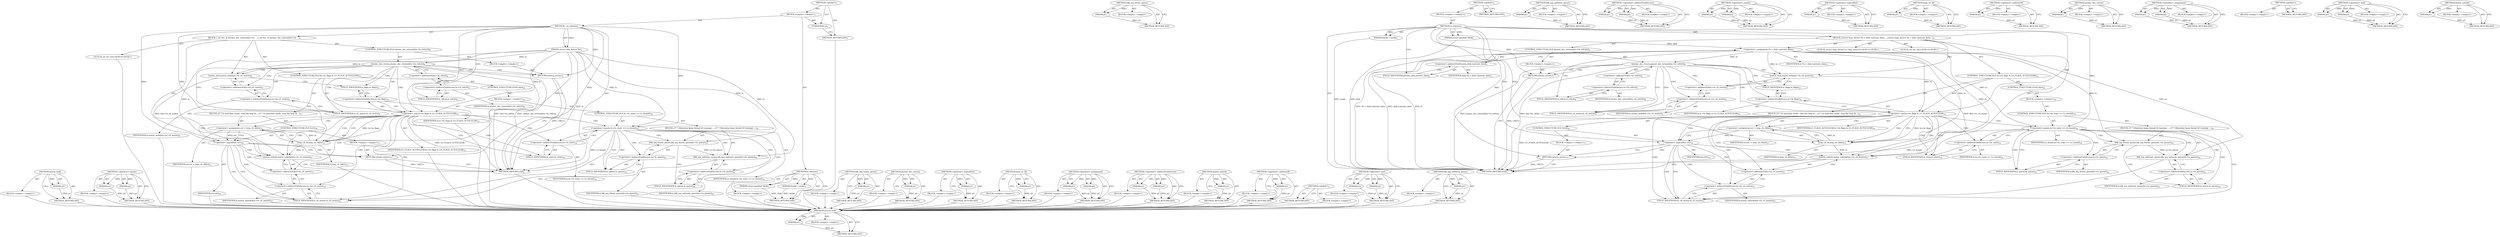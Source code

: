 digraph "blk_mq_unfreeze_queue" {
vulnerable_111 [label=<(METHOD,mutex_lock)>];
vulnerable_112 [label=<(PARAM,p1)>];
vulnerable_113 [label=<(BLOCK,&lt;empty&gt;,&lt;empty&gt;)>];
vulnerable_114 [label=<(METHOD_RETURN,ANY)>];
vulnerable_133 [label=<(METHOD,blk_mq_freeze_queue)>];
vulnerable_134 [label=<(PARAM,p1)>];
vulnerable_135 [label=<(BLOCK,&lt;empty&gt;,&lt;empty&gt;)>];
vulnerable_136 [label=<(METHOD_RETURN,ANY)>];
vulnerable_6 [label=<(METHOD,&lt;global&gt;)<SUB>1</SUB>>];
vulnerable_7 [label=<(BLOCK,&lt;empty&gt;,&lt;empty&gt;)<SUB>1</SUB>>];
vulnerable_8 [label=<(METHOD,lo_release)<SUB>1</SUB>>];
vulnerable_9 [label=<(PARAM,struct gendisk *disk)<SUB>1</SUB>>];
vulnerable_10 [label=<(PARAM,fmode_t mode)<SUB>1</SUB>>];
vulnerable_11 [label=<(BLOCK,{
	struct loop_device *lo = disk-&gt;private_data;...,{
	struct loop_device *lo = disk-&gt;private_data;...)<SUB>2</SUB>>];
vulnerable_12 [label="<(LOCAL,struct loop_device* lo: loop_device*)<SUB>3</SUB>>"];
vulnerable_13 [label=<(&lt;operator&gt;.assignment,*lo = disk-&gt;private_data)<SUB>3</SUB>>];
vulnerable_14 [label=<(IDENTIFIER,lo,*lo = disk-&gt;private_data)<SUB>3</SUB>>];
vulnerable_15 [label=<(&lt;operator&gt;.indirectFieldAccess,disk-&gt;private_data)<SUB>3</SUB>>];
vulnerable_16 [label=<(IDENTIFIER,disk,*lo = disk-&gt;private_data)<SUB>3</SUB>>];
vulnerable_17 [label=<(FIELD_IDENTIFIER,private_data,private_data)<SUB>3</SUB>>];
vulnerable_18 [label="<(LOCAL,int err: int)<SUB>4</SUB>>"];
vulnerable_19 [label=<(CONTROL_STRUCTURE,IF,if (atomic_dec_return(&amp;lo-&gt;lo_refcnt)))<SUB>6</SUB>>];
vulnerable_20 [label=<(atomic_dec_return,atomic_dec_return(&amp;lo-&gt;lo_refcnt))<SUB>6</SUB>>];
vulnerable_21 [label=<(&lt;operator&gt;.addressOf,&amp;lo-&gt;lo_refcnt)<SUB>6</SUB>>];
vulnerable_22 [label=<(&lt;operator&gt;.indirectFieldAccess,lo-&gt;lo_refcnt)<SUB>6</SUB>>];
vulnerable_23 [label=<(IDENTIFIER,lo,atomic_dec_return(&amp;lo-&gt;lo_refcnt))<SUB>6</SUB>>];
vulnerable_24 [label=<(FIELD_IDENTIFIER,lo_refcnt,lo_refcnt)<SUB>6</SUB>>];
vulnerable_25 [label=<(BLOCK,&lt;empty&gt;,&lt;empty&gt;)<SUB>7</SUB>>];
vulnerable_26 [label=<(RETURN,return;,return;)<SUB>7</SUB>>];
vulnerable_27 [label=<(mutex_lock,mutex_lock(&amp;lo-&gt;lo_ctl_mutex))<SUB>9</SUB>>];
vulnerable_28 [label=<(&lt;operator&gt;.addressOf,&amp;lo-&gt;lo_ctl_mutex)<SUB>9</SUB>>];
vulnerable_29 [label=<(&lt;operator&gt;.indirectFieldAccess,lo-&gt;lo_ctl_mutex)<SUB>9</SUB>>];
vulnerable_30 [label=<(IDENTIFIER,lo,mutex_lock(&amp;lo-&gt;lo_ctl_mutex))<SUB>9</SUB>>];
vulnerable_31 [label=<(FIELD_IDENTIFIER,lo_ctl_mutex,lo_ctl_mutex)<SUB>9</SUB>>];
vulnerable_32 [label=<(CONTROL_STRUCTURE,IF,if (lo-&gt;lo_flags &amp; LO_FLAGS_AUTOCLEAR))<SUB>10</SUB>>];
vulnerable_33 [label=<(&lt;operator&gt;.and,lo-&gt;lo_flags &amp; LO_FLAGS_AUTOCLEAR)<SUB>10</SUB>>];
vulnerable_34 [label=<(&lt;operator&gt;.indirectFieldAccess,lo-&gt;lo_flags)<SUB>10</SUB>>];
vulnerable_35 [label=<(IDENTIFIER,lo,lo-&gt;lo_flags &amp; LO_FLAGS_AUTOCLEAR)<SUB>10</SUB>>];
vulnerable_36 [label=<(FIELD_IDENTIFIER,lo_flags,lo_flags)<SUB>10</SUB>>];
vulnerable_37 [label=<(IDENTIFIER,LO_FLAGS_AUTOCLEAR,lo-&gt;lo_flags &amp; LO_FLAGS_AUTOCLEAR)<SUB>10</SUB>>];
vulnerable_38 [label=<(BLOCK,{
		/*
		 * In autoclear mode, stop the loop th...,{
		/*
		 * In autoclear mode, stop the loop th...)<SUB>10</SUB>>];
vulnerable_39 [label=<(&lt;operator&gt;.assignment,err = loop_clr_fd(lo))<SUB>15</SUB>>];
vulnerable_40 [label=<(IDENTIFIER,err,err = loop_clr_fd(lo))<SUB>15</SUB>>];
vulnerable_41 [label=<(loop_clr_fd,loop_clr_fd(lo))<SUB>15</SUB>>];
vulnerable_42 [label=<(IDENTIFIER,lo,loop_clr_fd(lo))<SUB>15</SUB>>];
vulnerable_43 [label=<(CONTROL_STRUCTURE,IF,if (!err))<SUB>16</SUB>>];
vulnerable_44 [label=<(&lt;operator&gt;.logicalNot,!err)<SUB>16</SUB>>];
vulnerable_45 [label=<(IDENTIFIER,err,!err)<SUB>16</SUB>>];
vulnerable_46 [label=<(BLOCK,&lt;empty&gt;,&lt;empty&gt;)<SUB>17</SUB>>];
vulnerable_47 [label=<(RETURN,return;,return;)<SUB>17</SUB>>];
vulnerable_48 [label=<(CONTROL_STRUCTURE,ELSE,else)<SUB>18</SUB>>];
vulnerable_49 [label=<(BLOCK,&lt;empty&gt;,&lt;empty&gt;)<SUB>18</SUB>>];
vulnerable_50 [label=<(CONTROL_STRUCTURE,IF,if (lo-&gt;lo_state == Lo_bound))<SUB>18</SUB>>];
vulnerable_51 [label=<(&lt;operator&gt;.equals,lo-&gt;lo_state == Lo_bound)<SUB>18</SUB>>];
vulnerable_52 [label=<(&lt;operator&gt;.indirectFieldAccess,lo-&gt;lo_state)<SUB>18</SUB>>];
vulnerable_53 [label=<(IDENTIFIER,lo,lo-&gt;lo_state == Lo_bound)<SUB>18</SUB>>];
vulnerable_54 [label=<(FIELD_IDENTIFIER,lo_state,lo_state)<SUB>18</SUB>>];
vulnerable_55 [label=<(IDENTIFIER,Lo_bound,lo-&gt;lo_state == Lo_bound)<SUB>18</SUB>>];
vulnerable_56 [label=<(BLOCK,{
		/*
		 * Otherwise keep thread (if running) ...,{
		/*
		 * Otherwise keep thread (if running) ...)<SUB>18</SUB>>];
vulnerable_57 [label=<(blk_mq_freeze_queue,blk_mq_freeze_queue(lo-&gt;lo_queue))<SUB>23</SUB>>];
vulnerable_58 [label=<(&lt;operator&gt;.indirectFieldAccess,lo-&gt;lo_queue)<SUB>23</SUB>>];
vulnerable_59 [label=<(IDENTIFIER,lo,blk_mq_freeze_queue(lo-&gt;lo_queue))<SUB>23</SUB>>];
vulnerable_60 [label=<(FIELD_IDENTIFIER,lo_queue,lo_queue)<SUB>23</SUB>>];
vulnerable_61 [label=<(blk_mq_unfreeze_queue,blk_mq_unfreeze_queue(lo-&gt;lo_queue))<SUB>24</SUB>>];
vulnerable_62 [label=<(&lt;operator&gt;.indirectFieldAccess,lo-&gt;lo_queue)<SUB>24</SUB>>];
vulnerable_63 [label=<(IDENTIFIER,lo,blk_mq_unfreeze_queue(lo-&gt;lo_queue))<SUB>24</SUB>>];
vulnerable_64 [label=<(FIELD_IDENTIFIER,lo_queue,lo_queue)<SUB>24</SUB>>];
vulnerable_65 [label=<(mutex_unlock,mutex_unlock(&amp;lo-&gt;lo_ctl_mutex))<SUB>27</SUB>>];
vulnerable_66 [label=<(&lt;operator&gt;.addressOf,&amp;lo-&gt;lo_ctl_mutex)<SUB>27</SUB>>];
vulnerable_67 [label=<(&lt;operator&gt;.indirectFieldAccess,lo-&gt;lo_ctl_mutex)<SUB>27</SUB>>];
vulnerable_68 [label=<(IDENTIFIER,lo,mutex_unlock(&amp;lo-&gt;lo_ctl_mutex))<SUB>27</SUB>>];
vulnerable_69 [label=<(FIELD_IDENTIFIER,lo_ctl_mutex,lo_ctl_mutex)<SUB>27</SUB>>];
vulnerable_70 [label=<(METHOD_RETURN,void)<SUB>1</SUB>>];
vulnerable_72 [label=<(METHOD_RETURN,ANY)<SUB>1</SUB>>];
vulnerable_137 [label=<(METHOD,blk_mq_unfreeze_queue)>];
vulnerable_138 [label=<(PARAM,p1)>];
vulnerable_139 [label=<(BLOCK,&lt;empty&gt;,&lt;empty&gt;)>];
vulnerable_140 [label=<(METHOD_RETURN,ANY)>];
vulnerable_98 [label=<(METHOD,&lt;operator&gt;.indirectFieldAccess)>];
vulnerable_99 [label=<(PARAM,p1)>];
vulnerable_100 [label=<(PARAM,p2)>];
vulnerable_101 [label=<(BLOCK,&lt;empty&gt;,&lt;empty&gt;)>];
vulnerable_102 [label=<(METHOD_RETURN,ANY)>];
vulnerable_128 [label=<(METHOD,&lt;operator&gt;.equals)>];
vulnerable_129 [label=<(PARAM,p1)>];
vulnerable_130 [label=<(PARAM,p2)>];
vulnerable_131 [label=<(BLOCK,&lt;empty&gt;,&lt;empty&gt;)>];
vulnerable_132 [label=<(METHOD_RETURN,ANY)>];
vulnerable_124 [label=<(METHOD,&lt;operator&gt;.logicalNot)>];
vulnerable_125 [label=<(PARAM,p1)>];
vulnerable_126 [label=<(BLOCK,&lt;empty&gt;,&lt;empty&gt;)>];
vulnerable_127 [label=<(METHOD_RETURN,ANY)>];
vulnerable_120 [label=<(METHOD,loop_clr_fd)>];
vulnerable_121 [label=<(PARAM,p1)>];
vulnerable_122 [label=<(BLOCK,&lt;empty&gt;,&lt;empty&gt;)>];
vulnerable_123 [label=<(METHOD_RETURN,ANY)>];
vulnerable_107 [label=<(METHOD,&lt;operator&gt;.addressOf)>];
vulnerable_108 [label=<(PARAM,p1)>];
vulnerable_109 [label=<(BLOCK,&lt;empty&gt;,&lt;empty&gt;)>];
vulnerable_110 [label=<(METHOD_RETURN,ANY)>];
vulnerable_103 [label=<(METHOD,atomic_dec_return)>];
vulnerable_104 [label=<(PARAM,p1)>];
vulnerable_105 [label=<(BLOCK,&lt;empty&gt;,&lt;empty&gt;)>];
vulnerable_106 [label=<(METHOD_RETURN,ANY)>];
vulnerable_93 [label=<(METHOD,&lt;operator&gt;.assignment)>];
vulnerable_94 [label=<(PARAM,p1)>];
vulnerable_95 [label=<(PARAM,p2)>];
vulnerable_96 [label=<(BLOCK,&lt;empty&gt;,&lt;empty&gt;)>];
vulnerable_97 [label=<(METHOD_RETURN,ANY)>];
vulnerable_87 [label=<(METHOD,&lt;global&gt;)<SUB>1</SUB>>];
vulnerable_88 [label=<(BLOCK,&lt;empty&gt;,&lt;empty&gt;)>];
vulnerable_89 [label=<(METHOD_RETURN,ANY)>];
vulnerable_115 [label=<(METHOD,&lt;operator&gt;.and)>];
vulnerable_116 [label=<(PARAM,p1)>];
vulnerable_117 [label=<(PARAM,p2)>];
vulnerable_118 [label=<(BLOCK,&lt;empty&gt;,&lt;empty&gt;)>];
vulnerable_119 [label=<(METHOD_RETURN,ANY)>];
vulnerable_141 [label=<(METHOD,mutex_unlock)>];
vulnerable_142 [label=<(PARAM,p1)>];
vulnerable_143 [label=<(BLOCK,&lt;empty&gt;,&lt;empty&gt;)>];
vulnerable_144 [label=<(METHOD_RETURN,ANY)>];
fixed_106 [label=<(METHOD,mutex_lock)>];
fixed_107 [label=<(PARAM,p1)>];
fixed_108 [label=<(BLOCK,&lt;empty&gt;,&lt;empty&gt;)>];
fixed_109 [label=<(METHOD_RETURN,ANY)>];
fixed_128 [label=<(METHOD,&lt;operator&gt;.equals)>];
fixed_129 [label=<(PARAM,p1)>];
fixed_130 [label=<(PARAM,p2)>];
fixed_131 [label=<(BLOCK,&lt;empty&gt;,&lt;empty&gt;)>];
fixed_132 [label=<(METHOD_RETURN,ANY)>];
fixed_6 [label=<(METHOD,&lt;global&gt;)<SUB>1</SUB>>];
fixed_7 [label=<(BLOCK,&lt;empty&gt;,&lt;empty&gt;)<SUB>1</SUB>>];
fixed_8 [label=<(METHOD,lo_release)<SUB>1</SUB>>];
fixed_9 [label=<(PARAM,struct gendisk *disk)<SUB>1</SUB>>];
fixed_10 [label=<(PARAM,fmode_t mode)<SUB>1</SUB>>];
fixed_11 [label=<(BLOCK,&lt;empty&gt;,&lt;empty&gt;)>];
fixed_12 [label=<(METHOD_RETURN,void)<SUB>1</SUB>>];
fixed_14 [label=<(UNKNOWN,),))<SUB>1</SUB>>];
fixed_15 [label=<(METHOD,__lo_release)<SUB>2</SUB>>];
fixed_16 [label=<(PARAM,struct loop_device *lo)<SUB>2</SUB>>];
fixed_17 [label=<(BLOCK,{
 	int err;
 
 	if (atomic_dec_return(&amp;lo-&gt;lo_...,{
 	int err;
 
 	if (atomic_dec_return(&amp;lo-&gt;lo_...)<SUB>3</SUB>>];
fixed_18 [label="<(LOCAL,int err: int)<SUB>4</SUB>>"];
fixed_19 [label=<(CONTROL_STRUCTURE,IF,if (atomic_dec_return(&amp;lo-&gt;lo_refcnt)))<SUB>6</SUB>>];
fixed_20 [label=<(atomic_dec_return,atomic_dec_return(&amp;lo-&gt;lo_refcnt))<SUB>6</SUB>>];
fixed_21 [label=<(&lt;operator&gt;.addressOf,&amp;lo-&gt;lo_refcnt)<SUB>6</SUB>>];
fixed_22 [label=<(&lt;operator&gt;.indirectFieldAccess,lo-&gt;lo_refcnt)<SUB>6</SUB>>];
fixed_23 [label=<(IDENTIFIER,lo,atomic_dec_return(&amp;lo-&gt;lo_refcnt))<SUB>6</SUB>>];
fixed_24 [label=<(FIELD_IDENTIFIER,lo_refcnt,lo_refcnt)<SUB>6</SUB>>];
fixed_25 [label=<(BLOCK,&lt;empty&gt;,&lt;empty&gt;)<SUB>7</SUB>>];
fixed_26 [label=<(RETURN,return;,return;)<SUB>7</SUB>>];
fixed_27 [label=<(mutex_lock,mutex_lock(&amp;lo-&gt;lo_ctl_mutex))<SUB>9</SUB>>];
fixed_28 [label=<(&lt;operator&gt;.addressOf,&amp;lo-&gt;lo_ctl_mutex)<SUB>9</SUB>>];
fixed_29 [label=<(&lt;operator&gt;.indirectFieldAccess,lo-&gt;lo_ctl_mutex)<SUB>9</SUB>>];
fixed_30 [label=<(IDENTIFIER,lo,mutex_lock(&amp;lo-&gt;lo_ctl_mutex))<SUB>9</SUB>>];
fixed_31 [label=<(FIELD_IDENTIFIER,lo_ctl_mutex,lo_ctl_mutex)<SUB>9</SUB>>];
fixed_32 [label=<(CONTROL_STRUCTURE,IF,if (lo-&gt;lo_flags &amp; LO_FLAGS_AUTOCLEAR))<SUB>10</SUB>>];
fixed_33 [label=<(&lt;operator&gt;.and,lo-&gt;lo_flags &amp; LO_FLAGS_AUTOCLEAR)<SUB>10</SUB>>];
fixed_34 [label=<(&lt;operator&gt;.indirectFieldAccess,lo-&gt;lo_flags)<SUB>10</SUB>>];
fixed_35 [label=<(IDENTIFIER,lo,lo-&gt;lo_flags &amp; LO_FLAGS_AUTOCLEAR)<SUB>10</SUB>>];
fixed_36 [label=<(FIELD_IDENTIFIER,lo_flags,lo_flags)<SUB>10</SUB>>];
fixed_37 [label=<(IDENTIFIER,LO_FLAGS_AUTOCLEAR,lo-&gt;lo_flags &amp; LO_FLAGS_AUTOCLEAR)<SUB>10</SUB>>];
fixed_38 [label=<(BLOCK,{
		/*
		 * In autoclear mode, stop the loop th...,{
		/*
		 * In autoclear mode, stop the loop th...)<SUB>10</SUB>>];
fixed_39 [label=<(&lt;operator&gt;.assignment,err = loop_clr_fd(lo))<SUB>15</SUB>>];
fixed_40 [label=<(IDENTIFIER,err,err = loop_clr_fd(lo))<SUB>15</SUB>>];
fixed_41 [label=<(loop_clr_fd,loop_clr_fd(lo))<SUB>15</SUB>>];
fixed_42 [label=<(IDENTIFIER,lo,loop_clr_fd(lo))<SUB>15</SUB>>];
fixed_43 [label=<(CONTROL_STRUCTURE,IF,if (!err))<SUB>16</SUB>>];
fixed_44 [label=<(&lt;operator&gt;.logicalNot,!err)<SUB>16</SUB>>];
fixed_45 [label=<(IDENTIFIER,err,!err)<SUB>16</SUB>>];
fixed_46 [label=<(BLOCK,&lt;empty&gt;,&lt;empty&gt;)<SUB>17</SUB>>];
fixed_47 [label=<(RETURN,return;,return;)<SUB>17</SUB>>];
fixed_48 [label=<(CONTROL_STRUCTURE,ELSE,else)<SUB>18</SUB>>];
fixed_49 [label=<(BLOCK,&lt;empty&gt;,&lt;empty&gt;)<SUB>18</SUB>>];
fixed_50 [label=<(CONTROL_STRUCTURE,IF,if (lo-&gt;lo_state == Lo_bound))<SUB>18</SUB>>];
fixed_51 [label=<(&lt;operator&gt;.equals,lo-&gt;lo_state == Lo_bound)<SUB>18</SUB>>];
fixed_52 [label=<(&lt;operator&gt;.indirectFieldAccess,lo-&gt;lo_state)<SUB>18</SUB>>];
fixed_53 [label=<(IDENTIFIER,lo,lo-&gt;lo_state == Lo_bound)<SUB>18</SUB>>];
fixed_54 [label=<(FIELD_IDENTIFIER,lo_state,lo_state)<SUB>18</SUB>>];
fixed_55 [label=<(IDENTIFIER,Lo_bound,lo-&gt;lo_state == Lo_bound)<SUB>18</SUB>>];
fixed_56 [label=<(BLOCK,{
		/*
		 * Otherwise keep thread (if running) ...,{
		/*
		 * Otherwise keep thread (if running) ...)<SUB>18</SUB>>];
fixed_57 [label=<(blk_mq_freeze_queue,blk_mq_freeze_queue(lo-&gt;lo_queue))<SUB>23</SUB>>];
fixed_58 [label=<(&lt;operator&gt;.indirectFieldAccess,lo-&gt;lo_queue)<SUB>23</SUB>>];
fixed_59 [label=<(IDENTIFIER,lo,blk_mq_freeze_queue(lo-&gt;lo_queue))<SUB>23</SUB>>];
fixed_60 [label=<(FIELD_IDENTIFIER,lo_queue,lo_queue)<SUB>23</SUB>>];
fixed_61 [label=<(blk_mq_unfreeze_queue,blk_mq_unfreeze_queue(lo-&gt;lo_queue))<SUB>24</SUB>>];
fixed_62 [label=<(&lt;operator&gt;.indirectFieldAccess,lo-&gt;lo_queue)<SUB>24</SUB>>];
fixed_63 [label=<(IDENTIFIER,lo,blk_mq_unfreeze_queue(lo-&gt;lo_queue))<SUB>24</SUB>>];
fixed_64 [label=<(FIELD_IDENTIFIER,lo_queue,lo_queue)<SUB>24</SUB>>];
fixed_65 [label=<(mutex_unlock,mutex_unlock(&amp;lo-&gt;lo_ctl_mutex))<SUB>27</SUB>>];
fixed_66 [label=<(&lt;operator&gt;.addressOf,&amp;lo-&gt;lo_ctl_mutex)<SUB>27</SUB>>];
fixed_67 [label=<(&lt;operator&gt;.indirectFieldAccess,lo-&gt;lo_ctl_mutex)<SUB>27</SUB>>];
fixed_68 [label=<(IDENTIFIER,lo,mutex_unlock(&amp;lo-&gt;lo_ctl_mutex))<SUB>27</SUB>>];
fixed_69 [label=<(FIELD_IDENTIFIER,lo_ctl_mutex,lo_ctl_mutex)<SUB>27</SUB>>];
fixed_70 [label=<(METHOD_RETURN,void)<SUB>2</SUB>>];
fixed_72 [label=<(METHOD_RETURN,ANY)<SUB>1</SUB>>];
fixed_133 [label=<(METHOD,blk_mq_freeze_queue)>];
fixed_134 [label=<(PARAM,p1)>];
fixed_135 [label=<(BLOCK,&lt;empty&gt;,&lt;empty&gt;)>];
fixed_136 [label=<(METHOD_RETURN,ANY)>];
fixed_93 [label=<(METHOD,atomic_dec_return)>];
fixed_94 [label=<(PARAM,p1)>];
fixed_95 [label=<(BLOCK,&lt;empty&gt;,&lt;empty&gt;)>];
fixed_96 [label=<(METHOD_RETURN,ANY)>];
fixed_124 [label=<(METHOD,&lt;operator&gt;.logicalNot)>];
fixed_125 [label=<(PARAM,p1)>];
fixed_126 [label=<(BLOCK,&lt;empty&gt;,&lt;empty&gt;)>];
fixed_127 [label=<(METHOD_RETURN,ANY)>];
fixed_120 [label=<(METHOD,loop_clr_fd)>];
fixed_121 [label=<(PARAM,p1)>];
fixed_122 [label=<(BLOCK,&lt;empty&gt;,&lt;empty&gt;)>];
fixed_123 [label=<(METHOD_RETURN,ANY)>];
fixed_115 [label=<(METHOD,&lt;operator&gt;.assignment)>];
fixed_116 [label=<(PARAM,p1)>];
fixed_117 [label=<(PARAM,p2)>];
fixed_118 [label=<(BLOCK,&lt;empty&gt;,&lt;empty&gt;)>];
fixed_119 [label=<(METHOD_RETURN,ANY)>];
fixed_101 [label=<(METHOD,&lt;operator&gt;.indirectFieldAccess)>];
fixed_102 [label=<(PARAM,p1)>];
fixed_103 [label=<(PARAM,p2)>];
fixed_104 [label=<(BLOCK,&lt;empty&gt;,&lt;empty&gt;)>];
fixed_105 [label=<(METHOD_RETURN,ANY)>];
fixed_141 [label=<(METHOD,mutex_unlock)>];
fixed_142 [label=<(PARAM,p1)>];
fixed_143 [label=<(BLOCK,&lt;empty&gt;,&lt;empty&gt;)>];
fixed_144 [label=<(METHOD_RETURN,ANY)>];
fixed_97 [label=<(METHOD,&lt;operator&gt;.addressOf)>];
fixed_98 [label=<(PARAM,p1)>];
fixed_99 [label=<(BLOCK,&lt;empty&gt;,&lt;empty&gt;)>];
fixed_100 [label=<(METHOD_RETURN,ANY)>];
fixed_87 [label=<(METHOD,&lt;global&gt;)<SUB>1</SUB>>];
fixed_88 [label=<(BLOCK,&lt;empty&gt;,&lt;empty&gt;)>];
fixed_89 [label=<(METHOD_RETURN,ANY)>];
fixed_110 [label=<(METHOD,&lt;operator&gt;.and)>];
fixed_111 [label=<(PARAM,p1)>];
fixed_112 [label=<(PARAM,p2)>];
fixed_113 [label=<(BLOCK,&lt;empty&gt;,&lt;empty&gt;)>];
fixed_114 [label=<(METHOD_RETURN,ANY)>];
fixed_137 [label=<(METHOD,blk_mq_unfreeze_queue)>];
fixed_138 [label=<(PARAM,p1)>];
fixed_139 [label=<(BLOCK,&lt;empty&gt;,&lt;empty&gt;)>];
fixed_140 [label=<(METHOD_RETURN,ANY)>];
vulnerable_111 -> vulnerable_112  [key=0, label="AST: "];
vulnerable_111 -> vulnerable_112  [key=1, label="DDG: "];
vulnerable_111 -> vulnerable_113  [key=0, label="AST: "];
vulnerable_111 -> vulnerable_114  [key=0, label="AST: "];
vulnerable_111 -> vulnerable_114  [key=1, label="CFG: "];
vulnerable_112 -> vulnerable_114  [key=0, label="DDG: p1"];
vulnerable_133 -> vulnerable_134  [key=0, label="AST: "];
vulnerable_133 -> vulnerable_134  [key=1, label="DDG: "];
vulnerable_133 -> vulnerable_135  [key=0, label="AST: "];
vulnerable_133 -> vulnerable_136  [key=0, label="AST: "];
vulnerable_133 -> vulnerable_136  [key=1, label="CFG: "];
vulnerable_134 -> vulnerable_136  [key=0, label="DDG: p1"];
vulnerable_6 -> vulnerable_7  [key=0, label="AST: "];
vulnerable_6 -> vulnerable_72  [key=0, label="AST: "];
vulnerable_6 -> vulnerable_72  [key=1, label="CFG: "];
vulnerable_7 -> vulnerable_8  [key=0, label="AST: "];
vulnerable_8 -> vulnerable_9  [key=0, label="AST: "];
vulnerable_8 -> vulnerable_9  [key=1, label="DDG: "];
vulnerable_8 -> vulnerable_10  [key=0, label="AST: "];
vulnerable_8 -> vulnerable_10  [key=1, label="DDG: "];
vulnerable_8 -> vulnerable_11  [key=0, label="AST: "];
vulnerable_8 -> vulnerable_70  [key=0, label="AST: "];
vulnerable_8 -> vulnerable_17  [key=0, label="CFG: "];
vulnerable_8 -> vulnerable_26  [key=0, label="DDG: "];
vulnerable_8 -> vulnerable_33  [key=0, label="DDG: "];
vulnerable_8 -> vulnerable_41  [key=0, label="DDG: "];
vulnerable_8 -> vulnerable_44  [key=0, label="DDG: "];
vulnerable_8 -> vulnerable_47  [key=0, label="DDG: "];
vulnerable_8 -> vulnerable_51  [key=0, label="DDG: "];
vulnerable_9 -> vulnerable_70  [key=0, label="DDG: disk"];
vulnerable_9 -> vulnerable_13  [key=0, label="DDG: disk"];
vulnerable_10 -> vulnerable_70  [key=0, label="DDG: mode"];
vulnerable_11 -> vulnerable_12  [key=0, label="AST: "];
vulnerable_11 -> vulnerable_13  [key=0, label="AST: "];
vulnerable_11 -> vulnerable_18  [key=0, label="AST: "];
vulnerable_11 -> vulnerable_19  [key=0, label="AST: "];
vulnerable_11 -> vulnerable_27  [key=0, label="AST: "];
vulnerable_11 -> vulnerable_32  [key=0, label="AST: "];
vulnerable_11 -> vulnerable_65  [key=0, label="AST: "];
vulnerable_13 -> vulnerable_14  [key=0, label="AST: "];
vulnerable_13 -> vulnerable_15  [key=0, label="AST: "];
vulnerable_13 -> vulnerable_24  [key=0, label="CFG: "];
vulnerable_13 -> vulnerable_70  [key=0, label="DDG: lo"];
vulnerable_13 -> vulnerable_70  [key=1, label="DDG: disk-&gt;private_data"];
vulnerable_13 -> vulnerable_70  [key=2, label="DDG: *lo = disk-&gt;private_data"];
vulnerable_13 -> vulnerable_27  [key=0, label="DDG: lo"];
vulnerable_13 -> vulnerable_65  [key=0, label="DDG: lo"];
vulnerable_13 -> vulnerable_20  [key=0, label="DDG: lo"];
vulnerable_13 -> vulnerable_33  [key=0, label="DDG: lo"];
vulnerable_13 -> vulnerable_41  [key=0, label="DDG: lo"];
vulnerable_13 -> vulnerable_51  [key=0, label="DDG: lo"];
vulnerable_13 -> vulnerable_57  [key=0, label="DDG: lo"];
vulnerable_13 -> vulnerable_61  [key=0, label="DDG: lo"];
vulnerable_15 -> vulnerable_16  [key=0, label="AST: "];
vulnerable_15 -> vulnerable_17  [key=0, label="AST: "];
vulnerable_15 -> vulnerable_13  [key=0, label="CFG: "];
vulnerable_17 -> vulnerable_15  [key=0, label="CFG: "];
vulnerable_19 -> vulnerable_20  [key=0, label="AST: "];
vulnerable_19 -> vulnerable_25  [key=0, label="AST: "];
vulnerable_20 -> vulnerable_21  [key=0, label="AST: "];
vulnerable_20 -> vulnerable_26  [key=0, label="CFG: "];
vulnerable_20 -> vulnerable_26  [key=1, label="CDG: "];
vulnerable_20 -> vulnerable_31  [key=0, label="CFG: "];
vulnerable_20 -> vulnerable_31  [key=1, label="CDG: "];
vulnerable_20 -> vulnerable_70  [key=0, label="DDG: &amp;lo-&gt;lo_refcnt"];
vulnerable_20 -> vulnerable_70  [key=1, label="DDG: atomic_dec_return(&amp;lo-&gt;lo_refcnt)"];
vulnerable_20 -> vulnerable_34  [key=0, label="CDG: "];
vulnerable_20 -> vulnerable_33  [key=0, label="CDG: "];
vulnerable_20 -> vulnerable_28  [key=0, label="CDG: "];
vulnerable_20 -> vulnerable_36  [key=0, label="CDG: "];
vulnerable_20 -> vulnerable_27  [key=0, label="CDG: "];
vulnerable_20 -> vulnerable_29  [key=0, label="CDG: "];
vulnerable_21 -> vulnerable_22  [key=0, label="AST: "];
vulnerable_21 -> vulnerable_20  [key=0, label="CFG: "];
vulnerable_22 -> vulnerable_23  [key=0, label="AST: "];
vulnerable_22 -> vulnerable_24  [key=0, label="AST: "];
vulnerable_22 -> vulnerable_21  [key=0, label="CFG: "];
vulnerable_24 -> vulnerable_22  [key=0, label="CFG: "];
vulnerable_25 -> vulnerable_26  [key=0, label="AST: "];
vulnerable_26 -> vulnerable_70  [key=0, label="CFG: "];
vulnerable_26 -> vulnerable_70  [key=1, label="DDG: &lt;RET&gt;"];
vulnerable_27 -> vulnerable_28  [key=0, label="AST: "];
vulnerable_27 -> vulnerable_36  [key=0, label="CFG: "];
vulnerable_27 -> vulnerable_65  [key=0, label="DDG: &amp;lo-&gt;lo_ctl_mutex"];
vulnerable_28 -> vulnerable_29  [key=0, label="AST: "];
vulnerable_28 -> vulnerable_27  [key=0, label="CFG: "];
vulnerable_29 -> vulnerable_30  [key=0, label="AST: "];
vulnerable_29 -> vulnerable_31  [key=0, label="AST: "];
vulnerable_29 -> vulnerable_28  [key=0, label="CFG: "];
vulnerable_31 -> vulnerable_29  [key=0, label="CFG: "];
vulnerable_32 -> vulnerable_33  [key=0, label="AST: "];
vulnerable_32 -> vulnerable_38  [key=0, label="AST: "];
vulnerable_32 -> vulnerable_48  [key=0, label="AST: "];
vulnerable_33 -> vulnerable_34  [key=0, label="AST: "];
vulnerable_33 -> vulnerable_37  [key=0, label="AST: "];
vulnerable_33 -> vulnerable_41  [key=0, label="CFG: "];
vulnerable_33 -> vulnerable_41  [key=1, label="DDG: lo-&gt;lo_flags"];
vulnerable_33 -> vulnerable_41  [key=2, label="CDG: "];
vulnerable_33 -> vulnerable_54  [key=0, label="CFG: "];
vulnerable_33 -> vulnerable_54  [key=1, label="CDG: "];
vulnerable_33 -> vulnerable_70  [key=0, label="DDG: LO_FLAGS_AUTOCLEAR"];
vulnerable_33 -> vulnerable_51  [key=0, label="CDG: "];
vulnerable_33 -> vulnerable_66  [key=0, label="CDG: "];
vulnerable_33 -> vulnerable_52  [key=0, label="CDG: "];
vulnerable_33 -> vulnerable_69  [key=0, label="CDG: "];
vulnerable_33 -> vulnerable_67  [key=0, label="CDG: "];
vulnerable_33 -> vulnerable_65  [key=0, label="CDG: "];
vulnerable_33 -> vulnerable_44  [key=0, label="CDG: "];
vulnerable_33 -> vulnerable_39  [key=0, label="CDG: "];
vulnerable_34 -> vulnerable_35  [key=0, label="AST: "];
vulnerable_34 -> vulnerable_36  [key=0, label="AST: "];
vulnerable_34 -> vulnerable_33  [key=0, label="CFG: "];
vulnerable_36 -> vulnerable_34  [key=0, label="CFG: "];
vulnerable_38 -> vulnerable_39  [key=0, label="AST: "];
vulnerable_38 -> vulnerable_43  [key=0, label="AST: "];
vulnerable_39 -> vulnerable_40  [key=0, label="AST: "];
vulnerable_39 -> vulnerable_41  [key=0, label="AST: "];
vulnerable_39 -> vulnerable_44  [key=0, label="CFG: "];
vulnerable_39 -> vulnerable_44  [key=1, label="DDG: err"];
vulnerable_41 -> vulnerable_42  [key=0, label="AST: "];
vulnerable_41 -> vulnerable_39  [key=0, label="CFG: "];
vulnerable_41 -> vulnerable_39  [key=1, label="DDG: lo"];
vulnerable_41 -> vulnerable_65  [key=0, label="DDG: lo"];
vulnerable_43 -> vulnerable_44  [key=0, label="AST: "];
vulnerable_43 -> vulnerable_46  [key=0, label="AST: "];
vulnerable_44 -> vulnerable_45  [key=0, label="AST: "];
vulnerable_44 -> vulnerable_47  [key=0, label="CFG: "];
vulnerable_44 -> vulnerable_47  [key=1, label="CDG: "];
vulnerable_44 -> vulnerable_69  [key=0, label="CFG: "];
vulnerable_44 -> vulnerable_69  [key=1, label="CDG: "];
vulnerable_44 -> vulnerable_66  [key=0, label="CDG: "];
vulnerable_44 -> vulnerable_67  [key=0, label="CDG: "];
vulnerable_44 -> vulnerable_65  [key=0, label="CDG: "];
vulnerable_46 -> vulnerable_47  [key=0, label="AST: "];
vulnerable_47 -> vulnerable_70  [key=0, label="CFG: "];
vulnerable_47 -> vulnerable_70  [key=1, label="DDG: &lt;RET&gt;"];
vulnerable_48 -> vulnerable_49  [key=0, label="AST: "];
vulnerable_49 -> vulnerable_50  [key=0, label="AST: "];
vulnerable_50 -> vulnerable_51  [key=0, label="AST: "];
vulnerable_50 -> vulnerable_56  [key=0, label="AST: "];
vulnerable_51 -> vulnerable_52  [key=0, label="AST: "];
vulnerable_51 -> vulnerable_55  [key=0, label="AST: "];
vulnerable_51 -> vulnerable_60  [key=0, label="CFG: "];
vulnerable_51 -> vulnerable_60  [key=1, label="CDG: "];
vulnerable_51 -> vulnerable_69  [key=0, label="CFG: "];
vulnerable_51 -> vulnerable_70  [key=0, label="DDG: Lo_bound"];
vulnerable_51 -> vulnerable_58  [key=0, label="CDG: "];
vulnerable_51 -> vulnerable_61  [key=0, label="CDG: "];
vulnerable_51 -> vulnerable_64  [key=0, label="CDG: "];
vulnerable_51 -> vulnerable_57  [key=0, label="CDG: "];
vulnerable_51 -> vulnerable_62  [key=0, label="CDG: "];
vulnerable_52 -> vulnerable_53  [key=0, label="AST: "];
vulnerable_52 -> vulnerable_54  [key=0, label="AST: "];
vulnerable_52 -> vulnerable_51  [key=0, label="CFG: "];
vulnerable_54 -> vulnerable_52  [key=0, label="CFG: "];
vulnerable_56 -> vulnerable_57  [key=0, label="AST: "];
vulnerable_56 -> vulnerable_61  [key=0, label="AST: "];
vulnerable_57 -> vulnerable_58  [key=0, label="AST: "];
vulnerable_57 -> vulnerable_64  [key=0, label="CFG: "];
vulnerable_57 -> vulnerable_61  [key=0, label="DDG: lo-&gt;lo_queue"];
vulnerable_58 -> vulnerable_59  [key=0, label="AST: "];
vulnerable_58 -> vulnerable_60  [key=0, label="AST: "];
vulnerable_58 -> vulnerable_57  [key=0, label="CFG: "];
vulnerable_60 -> vulnerable_58  [key=0, label="CFG: "];
vulnerable_61 -> vulnerable_62  [key=0, label="AST: "];
vulnerable_61 -> vulnerable_69  [key=0, label="CFG: "];
vulnerable_62 -> vulnerable_63  [key=0, label="AST: "];
vulnerable_62 -> vulnerable_64  [key=0, label="AST: "];
vulnerable_62 -> vulnerable_61  [key=0, label="CFG: "];
vulnerable_64 -> vulnerable_62  [key=0, label="CFG: "];
vulnerable_65 -> vulnerable_66  [key=0, label="AST: "];
vulnerable_65 -> vulnerable_70  [key=0, label="CFG: "];
vulnerable_66 -> vulnerable_67  [key=0, label="AST: "];
vulnerable_66 -> vulnerable_65  [key=0, label="CFG: "];
vulnerable_67 -> vulnerable_68  [key=0, label="AST: "];
vulnerable_67 -> vulnerable_69  [key=0, label="AST: "];
vulnerable_67 -> vulnerable_66  [key=0, label="CFG: "];
vulnerable_69 -> vulnerable_67  [key=0, label="CFG: "];
vulnerable_137 -> vulnerable_138  [key=0, label="AST: "];
vulnerable_137 -> vulnerable_138  [key=1, label="DDG: "];
vulnerable_137 -> vulnerable_139  [key=0, label="AST: "];
vulnerable_137 -> vulnerable_140  [key=0, label="AST: "];
vulnerable_137 -> vulnerable_140  [key=1, label="CFG: "];
vulnerable_138 -> vulnerable_140  [key=0, label="DDG: p1"];
vulnerable_98 -> vulnerable_99  [key=0, label="AST: "];
vulnerable_98 -> vulnerable_99  [key=1, label="DDG: "];
vulnerable_98 -> vulnerable_101  [key=0, label="AST: "];
vulnerable_98 -> vulnerable_100  [key=0, label="AST: "];
vulnerable_98 -> vulnerable_100  [key=1, label="DDG: "];
vulnerable_98 -> vulnerable_102  [key=0, label="AST: "];
vulnerable_98 -> vulnerable_102  [key=1, label="CFG: "];
vulnerable_99 -> vulnerable_102  [key=0, label="DDG: p1"];
vulnerable_100 -> vulnerable_102  [key=0, label="DDG: p2"];
vulnerable_128 -> vulnerable_129  [key=0, label="AST: "];
vulnerable_128 -> vulnerable_129  [key=1, label="DDG: "];
vulnerable_128 -> vulnerable_131  [key=0, label="AST: "];
vulnerable_128 -> vulnerable_130  [key=0, label="AST: "];
vulnerable_128 -> vulnerable_130  [key=1, label="DDG: "];
vulnerable_128 -> vulnerable_132  [key=0, label="AST: "];
vulnerable_128 -> vulnerable_132  [key=1, label="CFG: "];
vulnerable_129 -> vulnerable_132  [key=0, label="DDG: p1"];
vulnerable_130 -> vulnerable_132  [key=0, label="DDG: p2"];
vulnerable_124 -> vulnerable_125  [key=0, label="AST: "];
vulnerable_124 -> vulnerable_125  [key=1, label="DDG: "];
vulnerable_124 -> vulnerable_126  [key=0, label="AST: "];
vulnerable_124 -> vulnerable_127  [key=0, label="AST: "];
vulnerable_124 -> vulnerable_127  [key=1, label="CFG: "];
vulnerable_125 -> vulnerable_127  [key=0, label="DDG: p1"];
vulnerable_120 -> vulnerable_121  [key=0, label="AST: "];
vulnerable_120 -> vulnerable_121  [key=1, label="DDG: "];
vulnerable_120 -> vulnerable_122  [key=0, label="AST: "];
vulnerable_120 -> vulnerable_123  [key=0, label="AST: "];
vulnerable_120 -> vulnerable_123  [key=1, label="CFG: "];
vulnerable_121 -> vulnerable_123  [key=0, label="DDG: p1"];
vulnerable_107 -> vulnerable_108  [key=0, label="AST: "];
vulnerable_107 -> vulnerable_108  [key=1, label="DDG: "];
vulnerable_107 -> vulnerable_109  [key=0, label="AST: "];
vulnerable_107 -> vulnerable_110  [key=0, label="AST: "];
vulnerable_107 -> vulnerable_110  [key=1, label="CFG: "];
vulnerable_108 -> vulnerable_110  [key=0, label="DDG: p1"];
vulnerable_103 -> vulnerable_104  [key=0, label="AST: "];
vulnerable_103 -> vulnerable_104  [key=1, label="DDG: "];
vulnerable_103 -> vulnerable_105  [key=0, label="AST: "];
vulnerable_103 -> vulnerable_106  [key=0, label="AST: "];
vulnerable_103 -> vulnerable_106  [key=1, label="CFG: "];
vulnerable_104 -> vulnerable_106  [key=0, label="DDG: p1"];
vulnerable_93 -> vulnerable_94  [key=0, label="AST: "];
vulnerable_93 -> vulnerable_94  [key=1, label="DDG: "];
vulnerable_93 -> vulnerable_96  [key=0, label="AST: "];
vulnerable_93 -> vulnerable_95  [key=0, label="AST: "];
vulnerable_93 -> vulnerable_95  [key=1, label="DDG: "];
vulnerable_93 -> vulnerable_97  [key=0, label="AST: "];
vulnerable_93 -> vulnerable_97  [key=1, label="CFG: "];
vulnerable_94 -> vulnerable_97  [key=0, label="DDG: p1"];
vulnerable_95 -> vulnerable_97  [key=0, label="DDG: p2"];
vulnerable_87 -> vulnerable_88  [key=0, label="AST: "];
vulnerable_87 -> vulnerable_89  [key=0, label="AST: "];
vulnerable_87 -> vulnerable_89  [key=1, label="CFG: "];
vulnerable_115 -> vulnerable_116  [key=0, label="AST: "];
vulnerable_115 -> vulnerable_116  [key=1, label="DDG: "];
vulnerable_115 -> vulnerable_118  [key=0, label="AST: "];
vulnerable_115 -> vulnerable_117  [key=0, label="AST: "];
vulnerable_115 -> vulnerable_117  [key=1, label="DDG: "];
vulnerable_115 -> vulnerable_119  [key=0, label="AST: "];
vulnerable_115 -> vulnerable_119  [key=1, label="CFG: "];
vulnerable_116 -> vulnerable_119  [key=0, label="DDG: p1"];
vulnerable_117 -> vulnerable_119  [key=0, label="DDG: p2"];
vulnerable_141 -> vulnerable_142  [key=0, label="AST: "];
vulnerable_141 -> vulnerable_142  [key=1, label="DDG: "];
vulnerable_141 -> vulnerable_143  [key=0, label="AST: "];
vulnerable_141 -> vulnerable_144  [key=0, label="AST: "];
vulnerable_141 -> vulnerable_144  [key=1, label="CFG: "];
vulnerable_142 -> vulnerable_144  [key=0, label="DDG: p1"];
fixed_106 -> fixed_107  [key=0, label="AST: "];
fixed_106 -> fixed_107  [key=1, label="DDG: "];
fixed_106 -> fixed_108  [key=0, label="AST: "];
fixed_106 -> fixed_109  [key=0, label="AST: "];
fixed_106 -> fixed_109  [key=1, label="CFG: "];
fixed_107 -> fixed_109  [key=0, label="DDG: p1"];
fixed_108 -> vulnerable_111  [key=0];
fixed_109 -> vulnerable_111  [key=0];
fixed_128 -> fixed_129  [key=0, label="AST: "];
fixed_128 -> fixed_129  [key=1, label="DDG: "];
fixed_128 -> fixed_131  [key=0, label="AST: "];
fixed_128 -> fixed_130  [key=0, label="AST: "];
fixed_128 -> fixed_130  [key=1, label="DDG: "];
fixed_128 -> fixed_132  [key=0, label="AST: "];
fixed_128 -> fixed_132  [key=1, label="CFG: "];
fixed_129 -> fixed_132  [key=0, label="DDG: p1"];
fixed_130 -> fixed_132  [key=0, label="DDG: p2"];
fixed_131 -> vulnerable_111  [key=0];
fixed_132 -> vulnerable_111  [key=0];
fixed_6 -> fixed_7  [key=0, label="AST: "];
fixed_6 -> fixed_72  [key=0, label="AST: "];
fixed_6 -> fixed_14  [key=0, label="CFG: "];
fixed_7 -> fixed_8  [key=0, label="AST: "];
fixed_7 -> fixed_14  [key=0, label="AST: "];
fixed_7 -> fixed_15  [key=0, label="AST: "];
fixed_8 -> fixed_9  [key=0, label="AST: "];
fixed_8 -> fixed_9  [key=1, label="DDG: "];
fixed_8 -> fixed_10  [key=0, label="AST: "];
fixed_8 -> fixed_10  [key=1, label="DDG: "];
fixed_8 -> fixed_11  [key=0, label="AST: "];
fixed_8 -> fixed_12  [key=0, label="AST: "];
fixed_8 -> fixed_12  [key=1, label="CFG: "];
fixed_9 -> fixed_12  [key=0, label="DDG: disk"];
fixed_10 -> fixed_12  [key=0, label="DDG: mode"];
fixed_11 -> vulnerable_111  [key=0];
fixed_12 -> vulnerable_111  [key=0];
fixed_14 -> fixed_72  [key=0, label="CFG: "];
fixed_15 -> fixed_16  [key=0, label="AST: "];
fixed_15 -> fixed_16  [key=1, label="DDG: "];
fixed_15 -> fixed_17  [key=0, label="AST: "];
fixed_15 -> fixed_70  [key=0, label="AST: "];
fixed_15 -> fixed_24  [key=0, label="CFG: "];
fixed_15 -> fixed_26  [key=0, label="DDG: "];
fixed_15 -> fixed_33  [key=0, label="DDG: "];
fixed_15 -> fixed_41  [key=0, label="DDG: "];
fixed_15 -> fixed_44  [key=0, label="DDG: "];
fixed_15 -> fixed_47  [key=0, label="DDG: "];
fixed_15 -> fixed_51  [key=0, label="DDG: "];
fixed_16 -> fixed_70  [key=0, label="DDG: lo"];
fixed_16 -> fixed_27  [key=0, label="DDG: lo"];
fixed_16 -> fixed_65  [key=0, label="DDG: lo"];
fixed_16 -> fixed_20  [key=0, label="DDG: lo"];
fixed_16 -> fixed_33  [key=0, label="DDG: lo"];
fixed_16 -> fixed_41  [key=0, label="DDG: lo"];
fixed_16 -> fixed_51  [key=0, label="DDG: lo"];
fixed_16 -> fixed_57  [key=0, label="DDG: lo"];
fixed_16 -> fixed_61  [key=0, label="DDG: lo"];
fixed_17 -> fixed_18  [key=0, label="AST: "];
fixed_17 -> fixed_19  [key=0, label="AST: "];
fixed_17 -> fixed_27  [key=0, label="AST: "];
fixed_17 -> fixed_32  [key=0, label="AST: "];
fixed_17 -> fixed_65  [key=0, label="AST: "];
fixed_18 -> vulnerable_111  [key=0];
fixed_19 -> fixed_20  [key=0, label="AST: "];
fixed_19 -> fixed_25  [key=0, label="AST: "];
fixed_20 -> fixed_21  [key=0, label="AST: "];
fixed_20 -> fixed_26  [key=0, label="CFG: "];
fixed_20 -> fixed_26  [key=1, label="CDG: "];
fixed_20 -> fixed_31  [key=0, label="CFG: "];
fixed_20 -> fixed_31  [key=1, label="CDG: "];
fixed_20 -> fixed_70  [key=0, label="DDG: &amp;lo-&gt;lo_refcnt"];
fixed_20 -> fixed_70  [key=1, label="DDG: atomic_dec_return(&amp;lo-&gt;lo_refcnt)"];
fixed_20 -> fixed_34  [key=0, label="CDG: "];
fixed_20 -> fixed_33  [key=0, label="CDG: "];
fixed_20 -> fixed_28  [key=0, label="CDG: "];
fixed_20 -> fixed_36  [key=0, label="CDG: "];
fixed_20 -> fixed_27  [key=0, label="CDG: "];
fixed_20 -> fixed_29  [key=0, label="CDG: "];
fixed_21 -> fixed_22  [key=0, label="AST: "];
fixed_21 -> fixed_20  [key=0, label="CFG: "];
fixed_22 -> fixed_23  [key=0, label="AST: "];
fixed_22 -> fixed_24  [key=0, label="AST: "];
fixed_22 -> fixed_21  [key=0, label="CFG: "];
fixed_23 -> vulnerable_111  [key=0];
fixed_24 -> fixed_22  [key=0, label="CFG: "];
fixed_25 -> fixed_26  [key=0, label="AST: "];
fixed_26 -> fixed_70  [key=0, label="CFG: "];
fixed_26 -> fixed_70  [key=1, label="DDG: &lt;RET&gt;"];
fixed_27 -> fixed_28  [key=0, label="AST: "];
fixed_27 -> fixed_36  [key=0, label="CFG: "];
fixed_27 -> fixed_65  [key=0, label="DDG: &amp;lo-&gt;lo_ctl_mutex"];
fixed_28 -> fixed_29  [key=0, label="AST: "];
fixed_28 -> fixed_27  [key=0, label="CFG: "];
fixed_29 -> fixed_30  [key=0, label="AST: "];
fixed_29 -> fixed_31  [key=0, label="AST: "];
fixed_29 -> fixed_28  [key=0, label="CFG: "];
fixed_30 -> vulnerable_111  [key=0];
fixed_31 -> fixed_29  [key=0, label="CFG: "];
fixed_32 -> fixed_33  [key=0, label="AST: "];
fixed_32 -> fixed_38  [key=0, label="AST: "];
fixed_32 -> fixed_48  [key=0, label="AST: "];
fixed_33 -> fixed_34  [key=0, label="AST: "];
fixed_33 -> fixed_37  [key=0, label="AST: "];
fixed_33 -> fixed_41  [key=0, label="CFG: "];
fixed_33 -> fixed_41  [key=1, label="DDG: lo-&gt;lo_flags"];
fixed_33 -> fixed_41  [key=2, label="CDG: "];
fixed_33 -> fixed_54  [key=0, label="CFG: "];
fixed_33 -> fixed_54  [key=1, label="CDG: "];
fixed_33 -> fixed_70  [key=0, label="DDG: LO_FLAGS_AUTOCLEAR"];
fixed_33 -> fixed_51  [key=0, label="CDG: "];
fixed_33 -> fixed_66  [key=0, label="CDG: "];
fixed_33 -> fixed_52  [key=0, label="CDG: "];
fixed_33 -> fixed_69  [key=0, label="CDG: "];
fixed_33 -> fixed_67  [key=0, label="CDG: "];
fixed_33 -> fixed_65  [key=0, label="CDG: "];
fixed_33 -> fixed_44  [key=0, label="CDG: "];
fixed_33 -> fixed_39  [key=0, label="CDG: "];
fixed_34 -> fixed_35  [key=0, label="AST: "];
fixed_34 -> fixed_36  [key=0, label="AST: "];
fixed_34 -> fixed_33  [key=0, label="CFG: "];
fixed_35 -> vulnerable_111  [key=0];
fixed_36 -> fixed_34  [key=0, label="CFG: "];
fixed_37 -> vulnerable_111  [key=0];
fixed_38 -> fixed_39  [key=0, label="AST: "];
fixed_38 -> fixed_43  [key=0, label="AST: "];
fixed_39 -> fixed_40  [key=0, label="AST: "];
fixed_39 -> fixed_41  [key=0, label="AST: "];
fixed_39 -> fixed_44  [key=0, label="CFG: "];
fixed_39 -> fixed_44  [key=1, label="DDG: err"];
fixed_40 -> vulnerable_111  [key=0];
fixed_41 -> fixed_42  [key=0, label="AST: "];
fixed_41 -> fixed_39  [key=0, label="CFG: "];
fixed_41 -> fixed_39  [key=1, label="DDG: lo"];
fixed_41 -> fixed_65  [key=0, label="DDG: lo"];
fixed_42 -> vulnerable_111  [key=0];
fixed_43 -> fixed_44  [key=0, label="AST: "];
fixed_43 -> fixed_46  [key=0, label="AST: "];
fixed_44 -> fixed_45  [key=0, label="AST: "];
fixed_44 -> fixed_47  [key=0, label="CFG: "];
fixed_44 -> fixed_47  [key=1, label="CDG: "];
fixed_44 -> fixed_69  [key=0, label="CFG: "];
fixed_44 -> fixed_69  [key=1, label="CDG: "];
fixed_44 -> fixed_66  [key=0, label="CDG: "];
fixed_44 -> fixed_67  [key=0, label="CDG: "];
fixed_44 -> fixed_65  [key=0, label="CDG: "];
fixed_45 -> vulnerable_111  [key=0];
fixed_46 -> fixed_47  [key=0, label="AST: "];
fixed_47 -> fixed_70  [key=0, label="CFG: "];
fixed_47 -> fixed_70  [key=1, label="DDG: &lt;RET&gt;"];
fixed_48 -> fixed_49  [key=0, label="AST: "];
fixed_49 -> fixed_50  [key=0, label="AST: "];
fixed_50 -> fixed_51  [key=0, label="AST: "];
fixed_50 -> fixed_56  [key=0, label="AST: "];
fixed_51 -> fixed_52  [key=0, label="AST: "];
fixed_51 -> fixed_55  [key=0, label="AST: "];
fixed_51 -> fixed_60  [key=0, label="CFG: "];
fixed_51 -> fixed_60  [key=1, label="CDG: "];
fixed_51 -> fixed_69  [key=0, label="CFG: "];
fixed_51 -> fixed_70  [key=0, label="DDG: Lo_bound"];
fixed_51 -> fixed_58  [key=0, label="CDG: "];
fixed_51 -> fixed_61  [key=0, label="CDG: "];
fixed_51 -> fixed_64  [key=0, label="CDG: "];
fixed_51 -> fixed_57  [key=0, label="CDG: "];
fixed_51 -> fixed_62  [key=0, label="CDG: "];
fixed_52 -> fixed_53  [key=0, label="AST: "];
fixed_52 -> fixed_54  [key=0, label="AST: "];
fixed_52 -> fixed_51  [key=0, label="CFG: "];
fixed_53 -> vulnerable_111  [key=0];
fixed_54 -> fixed_52  [key=0, label="CFG: "];
fixed_55 -> vulnerable_111  [key=0];
fixed_56 -> fixed_57  [key=0, label="AST: "];
fixed_56 -> fixed_61  [key=0, label="AST: "];
fixed_57 -> fixed_58  [key=0, label="AST: "];
fixed_57 -> fixed_64  [key=0, label="CFG: "];
fixed_57 -> fixed_61  [key=0, label="DDG: lo-&gt;lo_queue"];
fixed_58 -> fixed_59  [key=0, label="AST: "];
fixed_58 -> fixed_60  [key=0, label="AST: "];
fixed_58 -> fixed_57  [key=0, label="CFG: "];
fixed_59 -> vulnerable_111  [key=0];
fixed_60 -> fixed_58  [key=0, label="CFG: "];
fixed_61 -> fixed_62  [key=0, label="AST: "];
fixed_61 -> fixed_69  [key=0, label="CFG: "];
fixed_62 -> fixed_63  [key=0, label="AST: "];
fixed_62 -> fixed_64  [key=0, label="AST: "];
fixed_62 -> fixed_61  [key=0, label="CFG: "];
fixed_63 -> vulnerable_111  [key=0];
fixed_64 -> fixed_62  [key=0, label="CFG: "];
fixed_65 -> fixed_66  [key=0, label="AST: "];
fixed_65 -> fixed_70  [key=0, label="CFG: "];
fixed_66 -> fixed_67  [key=0, label="AST: "];
fixed_66 -> fixed_65  [key=0, label="CFG: "];
fixed_67 -> fixed_68  [key=0, label="AST: "];
fixed_67 -> fixed_69  [key=0, label="AST: "];
fixed_67 -> fixed_66  [key=0, label="CFG: "];
fixed_68 -> vulnerable_111  [key=0];
fixed_69 -> fixed_67  [key=0, label="CFG: "];
fixed_70 -> vulnerable_111  [key=0];
fixed_72 -> vulnerable_111  [key=0];
fixed_133 -> fixed_134  [key=0, label="AST: "];
fixed_133 -> fixed_134  [key=1, label="DDG: "];
fixed_133 -> fixed_135  [key=0, label="AST: "];
fixed_133 -> fixed_136  [key=0, label="AST: "];
fixed_133 -> fixed_136  [key=1, label="CFG: "];
fixed_134 -> fixed_136  [key=0, label="DDG: p1"];
fixed_135 -> vulnerable_111  [key=0];
fixed_136 -> vulnerable_111  [key=0];
fixed_93 -> fixed_94  [key=0, label="AST: "];
fixed_93 -> fixed_94  [key=1, label="DDG: "];
fixed_93 -> fixed_95  [key=0, label="AST: "];
fixed_93 -> fixed_96  [key=0, label="AST: "];
fixed_93 -> fixed_96  [key=1, label="CFG: "];
fixed_94 -> fixed_96  [key=0, label="DDG: p1"];
fixed_95 -> vulnerable_111  [key=0];
fixed_96 -> vulnerable_111  [key=0];
fixed_124 -> fixed_125  [key=0, label="AST: "];
fixed_124 -> fixed_125  [key=1, label="DDG: "];
fixed_124 -> fixed_126  [key=0, label="AST: "];
fixed_124 -> fixed_127  [key=0, label="AST: "];
fixed_124 -> fixed_127  [key=1, label="CFG: "];
fixed_125 -> fixed_127  [key=0, label="DDG: p1"];
fixed_126 -> vulnerable_111  [key=0];
fixed_127 -> vulnerable_111  [key=0];
fixed_120 -> fixed_121  [key=0, label="AST: "];
fixed_120 -> fixed_121  [key=1, label="DDG: "];
fixed_120 -> fixed_122  [key=0, label="AST: "];
fixed_120 -> fixed_123  [key=0, label="AST: "];
fixed_120 -> fixed_123  [key=1, label="CFG: "];
fixed_121 -> fixed_123  [key=0, label="DDG: p1"];
fixed_122 -> vulnerable_111  [key=0];
fixed_123 -> vulnerable_111  [key=0];
fixed_115 -> fixed_116  [key=0, label="AST: "];
fixed_115 -> fixed_116  [key=1, label="DDG: "];
fixed_115 -> fixed_118  [key=0, label="AST: "];
fixed_115 -> fixed_117  [key=0, label="AST: "];
fixed_115 -> fixed_117  [key=1, label="DDG: "];
fixed_115 -> fixed_119  [key=0, label="AST: "];
fixed_115 -> fixed_119  [key=1, label="CFG: "];
fixed_116 -> fixed_119  [key=0, label="DDG: p1"];
fixed_117 -> fixed_119  [key=0, label="DDG: p2"];
fixed_118 -> vulnerable_111  [key=0];
fixed_119 -> vulnerable_111  [key=0];
fixed_101 -> fixed_102  [key=0, label="AST: "];
fixed_101 -> fixed_102  [key=1, label="DDG: "];
fixed_101 -> fixed_104  [key=0, label="AST: "];
fixed_101 -> fixed_103  [key=0, label="AST: "];
fixed_101 -> fixed_103  [key=1, label="DDG: "];
fixed_101 -> fixed_105  [key=0, label="AST: "];
fixed_101 -> fixed_105  [key=1, label="CFG: "];
fixed_102 -> fixed_105  [key=0, label="DDG: p1"];
fixed_103 -> fixed_105  [key=0, label="DDG: p2"];
fixed_104 -> vulnerable_111  [key=0];
fixed_105 -> vulnerable_111  [key=0];
fixed_141 -> fixed_142  [key=0, label="AST: "];
fixed_141 -> fixed_142  [key=1, label="DDG: "];
fixed_141 -> fixed_143  [key=0, label="AST: "];
fixed_141 -> fixed_144  [key=0, label="AST: "];
fixed_141 -> fixed_144  [key=1, label="CFG: "];
fixed_142 -> fixed_144  [key=0, label="DDG: p1"];
fixed_143 -> vulnerable_111  [key=0];
fixed_144 -> vulnerable_111  [key=0];
fixed_97 -> fixed_98  [key=0, label="AST: "];
fixed_97 -> fixed_98  [key=1, label="DDG: "];
fixed_97 -> fixed_99  [key=0, label="AST: "];
fixed_97 -> fixed_100  [key=0, label="AST: "];
fixed_97 -> fixed_100  [key=1, label="CFG: "];
fixed_98 -> fixed_100  [key=0, label="DDG: p1"];
fixed_99 -> vulnerable_111  [key=0];
fixed_100 -> vulnerable_111  [key=0];
fixed_87 -> fixed_88  [key=0, label="AST: "];
fixed_87 -> fixed_89  [key=0, label="AST: "];
fixed_87 -> fixed_89  [key=1, label="CFG: "];
fixed_88 -> vulnerable_111  [key=0];
fixed_89 -> vulnerable_111  [key=0];
fixed_110 -> fixed_111  [key=0, label="AST: "];
fixed_110 -> fixed_111  [key=1, label="DDG: "];
fixed_110 -> fixed_113  [key=0, label="AST: "];
fixed_110 -> fixed_112  [key=0, label="AST: "];
fixed_110 -> fixed_112  [key=1, label="DDG: "];
fixed_110 -> fixed_114  [key=0, label="AST: "];
fixed_110 -> fixed_114  [key=1, label="CFG: "];
fixed_111 -> fixed_114  [key=0, label="DDG: p1"];
fixed_112 -> fixed_114  [key=0, label="DDG: p2"];
fixed_113 -> vulnerable_111  [key=0];
fixed_114 -> vulnerable_111  [key=0];
fixed_137 -> fixed_138  [key=0, label="AST: "];
fixed_137 -> fixed_138  [key=1, label="DDG: "];
fixed_137 -> fixed_139  [key=0, label="AST: "];
fixed_137 -> fixed_140  [key=0, label="AST: "];
fixed_137 -> fixed_140  [key=1, label="CFG: "];
fixed_138 -> fixed_140  [key=0, label="DDG: p1"];
fixed_139 -> vulnerable_111  [key=0];
fixed_140 -> vulnerable_111  [key=0];
}
